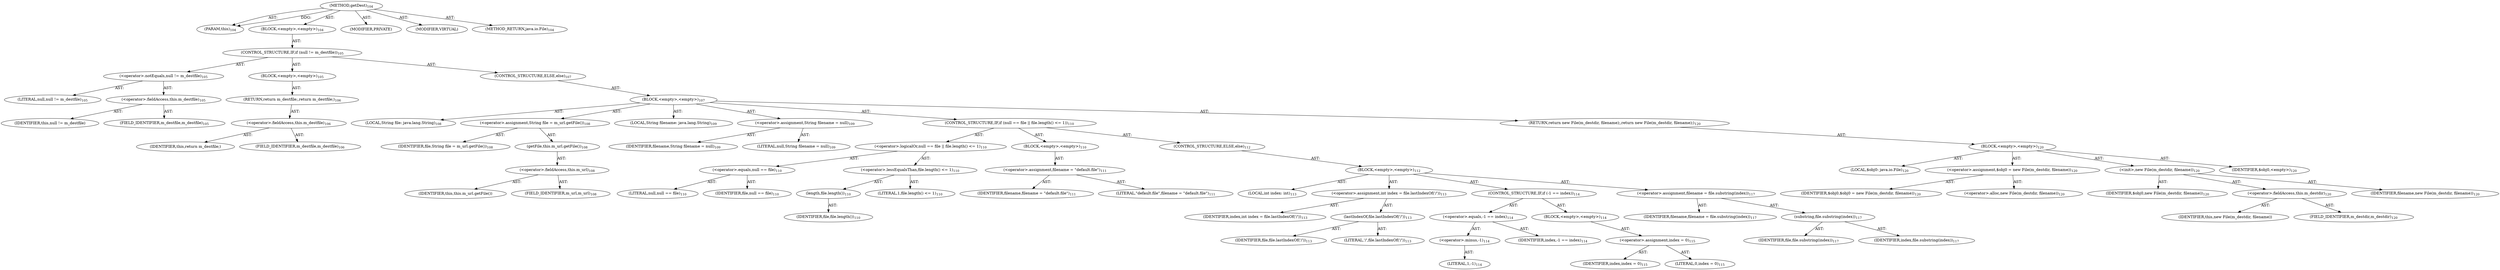 digraph "getDest" {  
"111669149700" [label = <(METHOD,getDest)<SUB>104</SUB>> ]
"115964117001" [label = <(PARAM,this)<SUB>104</SUB>> ]
"25769803780" [label = <(BLOCK,&lt;empty&gt;,&lt;empty&gt;)<SUB>104</SUB>> ]
"47244640256" [label = <(CONTROL_STRUCTURE,IF,if (null != m_destfile))<SUB>105</SUB>> ]
"30064771088" [label = <(&lt;operator&gt;.notEquals,null != m_destfile)<SUB>105</SUB>> ]
"90194313217" [label = <(LITERAL,null,null != m_destfile)<SUB>105</SUB>> ]
"30064771089" [label = <(&lt;operator&gt;.fieldAccess,this.m_destfile)<SUB>105</SUB>> ]
"68719476753" [label = <(IDENTIFIER,this,null != m_destfile)> ]
"55834574852" [label = <(FIELD_IDENTIFIER,m_destfile,m_destfile)<SUB>105</SUB>> ]
"25769803781" [label = <(BLOCK,&lt;empty&gt;,&lt;empty&gt;)<SUB>105</SUB>> ]
"146028888065" [label = <(RETURN,return m_destfile;,return m_destfile;)<SUB>106</SUB>> ]
"30064771090" [label = <(&lt;operator&gt;.fieldAccess,this.m_destfile)<SUB>106</SUB>> ]
"68719476754" [label = <(IDENTIFIER,this,return m_destfile;)> ]
"55834574853" [label = <(FIELD_IDENTIFIER,m_destfile,m_destfile)<SUB>106</SUB>> ]
"47244640257" [label = <(CONTROL_STRUCTURE,ELSE,else)<SUB>107</SUB>> ]
"25769803782" [label = <(BLOCK,&lt;empty&gt;,&lt;empty&gt;)<SUB>107</SUB>> ]
"94489280514" [label = <(LOCAL,String file: java.lang.String)<SUB>108</SUB>> ]
"30064771091" [label = <(&lt;operator&gt;.assignment,String file = m_url.getFile())<SUB>108</SUB>> ]
"68719476755" [label = <(IDENTIFIER,file,String file = m_url.getFile())<SUB>108</SUB>> ]
"30064771092" [label = <(getFile,this.m_url.getFile())<SUB>108</SUB>> ]
"30064771093" [label = <(&lt;operator&gt;.fieldAccess,this.m_url)<SUB>108</SUB>> ]
"68719476756" [label = <(IDENTIFIER,this,this.m_url.getFile())> ]
"55834574854" [label = <(FIELD_IDENTIFIER,m_url,m_url)<SUB>108</SUB>> ]
"94489280515" [label = <(LOCAL,String filename: java.lang.String)<SUB>109</SUB>> ]
"30064771094" [label = <(&lt;operator&gt;.assignment,String filename = null)<SUB>109</SUB>> ]
"68719476757" [label = <(IDENTIFIER,filename,String filename = null)<SUB>109</SUB>> ]
"90194313218" [label = <(LITERAL,null,String filename = null)<SUB>109</SUB>> ]
"47244640258" [label = <(CONTROL_STRUCTURE,IF,if (null == file || file.length() &lt;= 1))<SUB>110</SUB>> ]
"30064771095" [label = <(&lt;operator&gt;.logicalOr,null == file || file.length() &lt;= 1)<SUB>110</SUB>> ]
"30064771096" [label = <(&lt;operator&gt;.equals,null == file)<SUB>110</SUB>> ]
"90194313219" [label = <(LITERAL,null,null == file)<SUB>110</SUB>> ]
"68719476758" [label = <(IDENTIFIER,file,null == file)<SUB>110</SUB>> ]
"30064771097" [label = <(&lt;operator&gt;.lessEqualsThan,file.length() &lt;= 1)<SUB>110</SUB>> ]
"30064771098" [label = <(length,file.length())<SUB>110</SUB>> ]
"68719476759" [label = <(IDENTIFIER,file,file.length())<SUB>110</SUB>> ]
"90194313220" [label = <(LITERAL,1,file.length() &lt;= 1)<SUB>110</SUB>> ]
"25769803783" [label = <(BLOCK,&lt;empty&gt;,&lt;empty&gt;)<SUB>110</SUB>> ]
"30064771099" [label = <(&lt;operator&gt;.assignment,filename = &quot;default.file&quot;)<SUB>111</SUB>> ]
"68719476760" [label = <(IDENTIFIER,filename,filename = &quot;default.file&quot;)<SUB>111</SUB>> ]
"90194313221" [label = <(LITERAL,&quot;default.file&quot;,filename = &quot;default.file&quot;)<SUB>111</SUB>> ]
"47244640259" [label = <(CONTROL_STRUCTURE,ELSE,else)<SUB>112</SUB>> ]
"25769803784" [label = <(BLOCK,&lt;empty&gt;,&lt;empty&gt;)<SUB>112</SUB>> ]
"94489280516" [label = <(LOCAL,int index: int)<SUB>113</SUB>> ]
"30064771100" [label = <(&lt;operator&gt;.assignment,int index = file.lastIndexOf('/'))<SUB>113</SUB>> ]
"68719476761" [label = <(IDENTIFIER,index,int index = file.lastIndexOf('/'))<SUB>113</SUB>> ]
"30064771101" [label = <(lastIndexOf,file.lastIndexOf('/'))<SUB>113</SUB>> ]
"68719476762" [label = <(IDENTIFIER,file,file.lastIndexOf('/'))<SUB>113</SUB>> ]
"90194313222" [label = <(LITERAL,'/',file.lastIndexOf('/'))<SUB>113</SUB>> ]
"47244640260" [label = <(CONTROL_STRUCTURE,IF,if (-1 == index))<SUB>114</SUB>> ]
"30064771102" [label = <(&lt;operator&gt;.equals,-1 == index)<SUB>114</SUB>> ]
"30064771103" [label = <(&lt;operator&gt;.minus,-1)<SUB>114</SUB>> ]
"90194313223" [label = <(LITERAL,1,-1)<SUB>114</SUB>> ]
"68719476763" [label = <(IDENTIFIER,index,-1 == index)<SUB>114</SUB>> ]
"25769803785" [label = <(BLOCK,&lt;empty&gt;,&lt;empty&gt;)<SUB>114</SUB>> ]
"30064771104" [label = <(&lt;operator&gt;.assignment,index = 0)<SUB>115</SUB>> ]
"68719476764" [label = <(IDENTIFIER,index,index = 0)<SUB>115</SUB>> ]
"90194313224" [label = <(LITERAL,0,index = 0)<SUB>115</SUB>> ]
"30064771105" [label = <(&lt;operator&gt;.assignment,filename = file.substring(index))<SUB>117</SUB>> ]
"68719476765" [label = <(IDENTIFIER,filename,filename = file.substring(index))<SUB>117</SUB>> ]
"30064771106" [label = <(substring,file.substring(index))<SUB>117</SUB>> ]
"68719476766" [label = <(IDENTIFIER,file,file.substring(index))<SUB>117</SUB>> ]
"68719476767" [label = <(IDENTIFIER,index,file.substring(index))<SUB>117</SUB>> ]
"146028888066" [label = <(RETURN,return new File(m_destdir, filename);,return new File(m_destdir, filename);)<SUB>120</SUB>> ]
"25769803786" [label = <(BLOCK,&lt;empty&gt;,&lt;empty&gt;)<SUB>120</SUB>> ]
"94489280517" [label = <(LOCAL,$obj0: java.io.File)<SUB>120</SUB>> ]
"30064771107" [label = <(&lt;operator&gt;.assignment,$obj0 = new File(m_destdir, filename))<SUB>120</SUB>> ]
"68719476768" [label = <(IDENTIFIER,$obj0,$obj0 = new File(m_destdir, filename))<SUB>120</SUB>> ]
"30064771108" [label = <(&lt;operator&gt;.alloc,new File(m_destdir, filename))<SUB>120</SUB>> ]
"30064771109" [label = <(&lt;init&gt;,new File(m_destdir, filename))<SUB>120</SUB>> ]
"68719476769" [label = <(IDENTIFIER,$obj0,new File(m_destdir, filename))<SUB>120</SUB>> ]
"30064771110" [label = <(&lt;operator&gt;.fieldAccess,this.m_destdir)<SUB>120</SUB>> ]
"68719476770" [label = <(IDENTIFIER,this,new File(m_destdir, filename))> ]
"55834574855" [label = <(FIELD_IDENTIFIER,m_destdir,m_destdir)<SUB>120</SUB>> ]
"68719476771" [label = <(IDENTIFIER,filename,new File(m_destdir, filename))<SUB>120</SUB>> ]
"68719476772" [label = <(IDENTIFIER,$obj0,&lt;empty&gt;)<SUB>120</SUB>> ]
"133143986187" [label = <(MODIFIER,PRIVATE)> ]
"133143986188" [label = <(MODIFIER,VIRTUAL)> ]
"128849018884" [label = <(METHOD_RETURN,java.io.File)<SUB>104</SUB>> ]
  "111669149700" -> "115964117001"  [ label = "AST: "] 
  "111669149700" -> "25769803780"  [ label = "AST: "] 
  "111669149700" -> "133143986187"  [ label = "AST: "] 
  "111669149700" -> "133143986188"  [ label = "AST: "] 
  "111669149700" -> "128849018884"  [ label = "AST: "] 
  "25769803780" -> "47244640256"  [ label = "AST: "] 
  "47244640256" -> "30064771088"  [ label = "AST: "] 
  "47244640256" -> "25769803781"  [ label = "AST: "] 
  "47244640256" -> "47244640257"  [ label = "AST: "] 
  "30064771088" -> "90194313217"  [ label = "AST: "] 
  "30064771088" -> "30064771089"  [ label = "AST: "] 
  "30064771089" -> "68719476753"  [ label = "AST: "] 
  "30064771089" -> "55834574852"  [ label = "AST: "] 
  "25769803781" -> "146028888065"  [ label = "AST: "] 
  "146028888065" -> "30064771090"  [ label = "AST: "] 
  "30064771090" -> "68719476754"  [ label = "AST: "] 
  "30064771090" -> "55834574853"  [ label = "AST: "] 
  "47244640257" -> "25769803782"  [ label = "AST: "] 
  "25769803782" -> "94489280514"  [ label = "AST: "] 
  "25769803782" -> "30064771091"  [ label = "AST: "] 
  "25769803782" -> "94489280515"  [ label = "AST: "] 
  "25769803782" -> "30064771094"  [ label = "AST: "] 
  "25769803782" -> "47244640258"  [ label = "AST: "] 
  "25769803782" -> "146028888066"  [ label = "AST: "] 
  "30064771091" -> "68719476755"  [ label = "AST: "] 
  "30064771091" -> "30064771092"  [ label = "AST: "] 
  "30064771092" -> "30064771093"  [ label = "AST: "] 
  "30064771093" -> "68719476756"  [ label = "AST: "] 
  "30064771093" -> "55834574854"  [ label = "AST: "] 
  "30064771094" -> "68719476757"  [ label = "AST: "] 
  "30064771094" -> "90194313218"  [ label = "AST: "] 
  "47244640258" -> "30064771095"  [ label = "AST: "] 
  "47244640258" -> "25769803783"  [ label = "AST: "] 
  "47244640258" -> "47244640259"  [ label = "AST: "] 
  "30064771095" -> "30064771096"  [ label = "AST: "] 
  "30064771095" -> "30064771097"  [ label = "AST: "] 
  "30064771096" -> "90194313219"  [ label = "AST: "] 
  "30064771096" -> "68719476758"  [ label = "AST: "] 
  "30064771097" -> "30064771098"  [ label = "AST: "] 
  "30064771097" -> "90194313220"  [ label = "AST: "] 
  "30064771098" -> "68719476759"  [ label = "AST: "] 
  "25769803783" -> "30064771099"  [ label = "AST: "] 
  "30064771099" -> "68719476760"  [ label = "AST: "] 
  "30064771099" -> "90194313221"  [ label = "AST: "] 
  "47244640259" -> "25769803784"  [ label = "AST: "] 
  "25769803784" -> "94489280516"  [ label = "AST: "] 
  "25769803784" -> "30064771100"  [ label = "AST: "] 
  "25769803784" -> "47244640260"  [ label = "AST: "] 
  "25769803784" -> "30064771105"  [ label = "AST: "] 
  "30064771100" -> "68719476761"  [ label = "AST: "] 
  "30064771100" -> "30064771101"  [ label = "AST: "] 
  "30064771101" -> "68719476762"  [ label = "AST: "] 
  "30064771101" -> "90194313222"  [ label = "AST: "] 
  "47244640260" -> "30064771102"  [ label = "AST: "] 
  "47244640260" -> "25769803785"  [ label = "AST: "] 
  "30064771102" -> "30064771103"  [ label = "AST: "] 
  "30064771102" -> "68719476763"  [ label = "AST: "] 
  "30064771103" -> "90194313223"  [ label = "AST: "] 
  "25769803785" -> "30064771104"  [ label = "AST: "] 
  "30064771104" -> "68719476764"  [ label = "AST: "] 
  "30064771104" -> "90194313224"  [ label = "AST: "] 
  "30064771105" -> "68719476765"  [ label = "AST: "] 
  "30064771105" -> "30064771106"  [ label = "AST: "] 
  "30064771106" -> "68719476766"  [ label = "AST: "] 
  "30064771106" -> "68719476767"  [ label = "AST: "] 
  "146028888066" -> "25769803786"  [ label = "AST: "] 
  "25769803786" -> "94489280517"  [ label = "AST: "] 
  "25769803786" -> "30064771107"  [ label = "AST: "] 
  "25769803786" -> "30064771109"  [ label = "AST: "] 
  "25769803786" -> "68719476772"  [ label = "AST: "] 
  "30064771107" -> "68719476768"  [ label = "AST: "] 
  "30064771107" -> "30064771108"  [ label = "AST: "] 
  "30064771109" -> "68719476769"  [ label = "AST: "] 
  "30064771109" -> "30064771110"  [ label = "AST: "] 
  "30064771109" -> "68719476771"  [ label = "AST: "] 
  "30064771110" -> "68719476770"  [ label = "AST: "] 
  "30064771110" -> "55834574855"  [ label = "AST: "] 
  "111669149700" -> "115964117001"  [ label = "DDG: "] 
}
